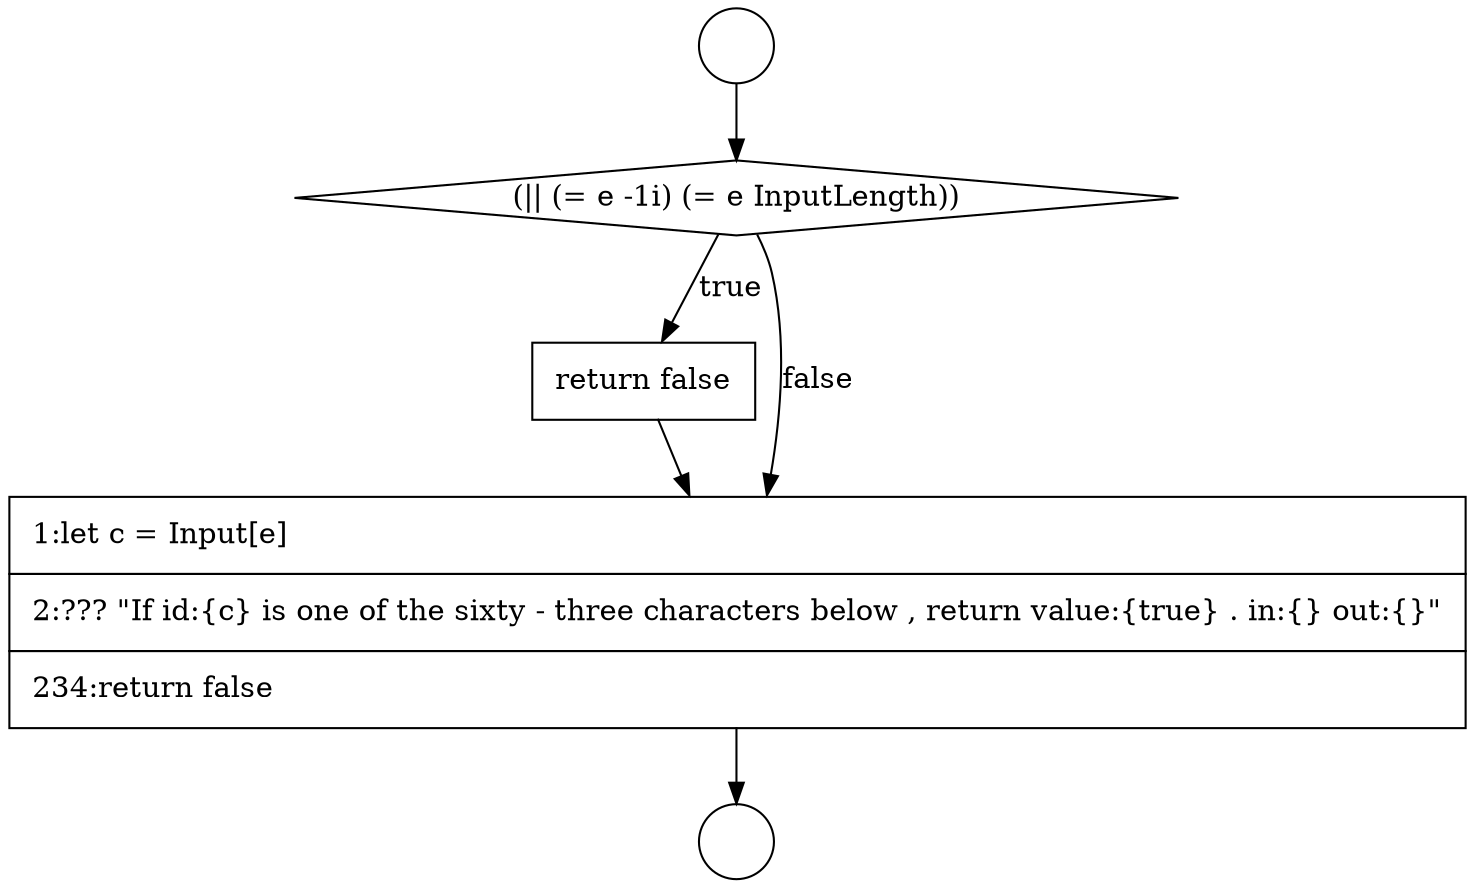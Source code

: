 digraph {
  node12344 [shape=none, margin=0, label=<<font color="black">
    <table border="0" cellborder="1" cellspacing="0" cellpadding="10">
      <tr><td align="left">return false</td></tr>
    </table>
  </font>> color="black" fillcolor="white" style=filled]
  node12341 [shape=circle label=" " color="black" fillcolor="white" style=filled]
  node12345 [shape=none, margin=0, label=<<font color="black">
    <table border="0" cellborder="1" cellspacing="0" cellpadding="10">
      <tr><td align="left">1:let c = Input[e]</td></tr>
      <tr><td align="left">2:??? &quot;If id:{c} is one of the sixty - three characters below , return value:{true} . in:{} out:{}&quot;</td></tr>
      <tr><td align="left">234:return false</td></tr>
    </table>
  </font>> color="black" fillcolor="white" style=filled]
  node12343 [shape=diamond, label=<<font color="black">(|| (= e -1i) (= e InputLength))</font>> color="black" fillcolor="white" style=filled]
  node12342 [shape=circle label=" " color="black" fillcolor="white" style=filled]
  node12341 -> node12343 [ color="black"]
  node12343 -> node12344 [label=<<font color="black">true</font>> color="black"]
  node12343 -> node12345 [label=<<font color="black">false</font>> color="black"]
  node12344 -> node12345 [ color="black"]
  node12345 -> node12342 [ color="black"]
}

